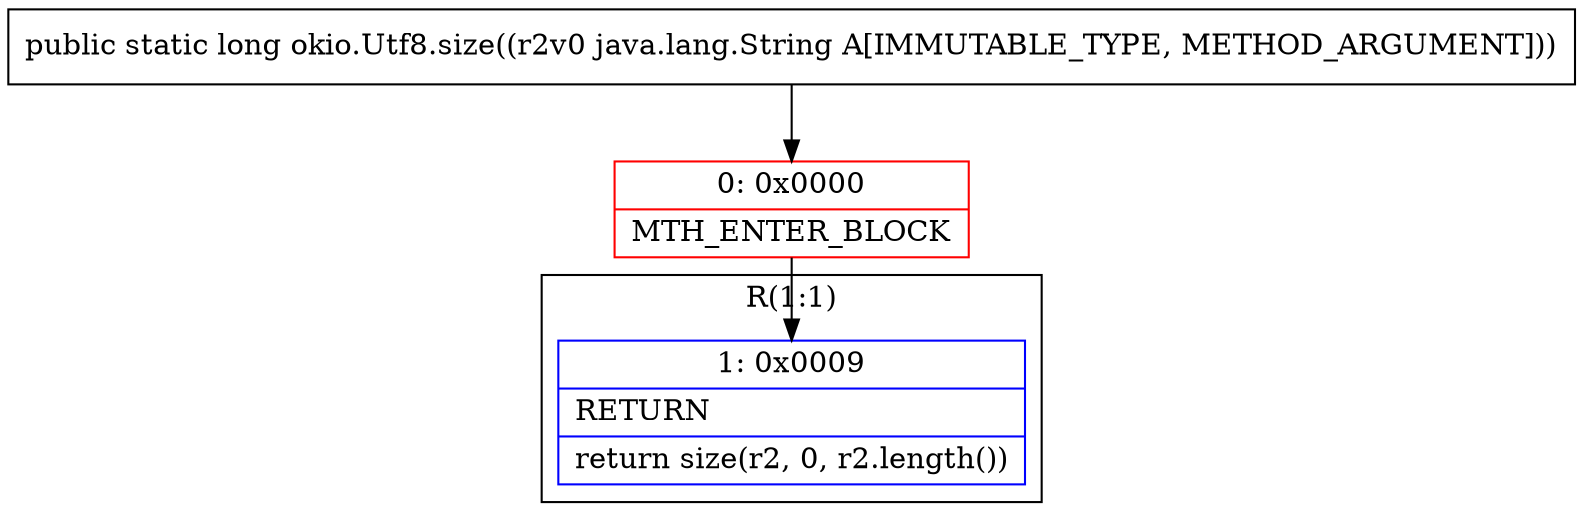 digraph "CFG forokio.Utf8.size(Ljava\/lang\/String;)J" {
subgraph cluster_Region_550287661 {
label = "R(1:1)";
node [shape=record,color=blue];
Node_1 [shape=record,label="{1\:\ 0x0009|RETURN\l|return size(r2, 0, r2.length())\l}"];
}
Node_0 [shape=record,color=red,label="{0\:\ 0x0000|MTH_ENTER_BLOCK\l}"];
MethodNode[shape=record,label="{public static long okio.Utf8.size((r2v0 java.lang.String A[IMMUTABLE_TYPE, METHOD_ARGUMENT])) }"];
MethodNode -> Node_0;
Node_0 -> Node_1;
}

